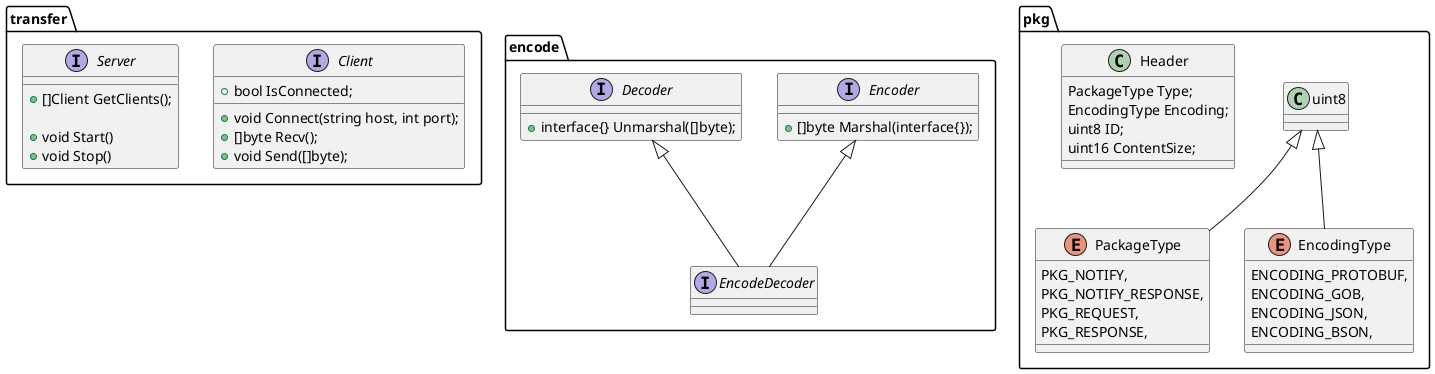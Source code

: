 @startuml

package transfer {
    interface Client {
        + bool IsConnected;

        + void Connect(string host, int port);
        + []byte Recv();
        + void Send([]byte);
    }

    interface Server {
        + []Client GetClients();

        + void Start()
        + void Stop()
    }
}

package encode {
    interface Encoder {
        + []byte Marshal(interface{});
    }

    interface Decoder {
        + interface{} Unmarshal([]byte);
    }

    interface EncodeDecoder extends Encoder, Decoder {
    }
}

package pkg {
    enum PackageType extends uint8 {
        PKG_NOTIFY,
        PKG_NOTIFY_RESPONSE,
        PKG_REQUEST,
        PKG_RESPONSE,
    }

    enum EncodingType extends uint8 {
        ENCODING_PROTOBUF,
        ENCODING_GOB,
        ENCODING_JSON,
        ENCODING_BSON,
    }

    class Header {
        PackageType Type;
        EncodingType Encoding;
        uint8 ID;
        uint16 ContentSize;
    }
}

@enduml